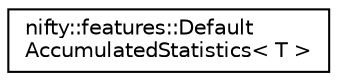 digraph "Graphical Class Hierarchy"
{
  edge [fontname="Helvetica",fontsize="10",labelfontname="Helvetica",labelfontsize="10"];
  node [fontname="Helvetica",fontsize="10",shape=record];
  rankdir="LR";
  Node1 [label="nifty::features::Default\lAccumulatedStatistics\< T \>",height=0.2,width=0.4,color="black", fillcolor="white", style="filled",URL="$classnifty_1_1features_1_1DefaultAccumulatedStatistics.html"];
}
